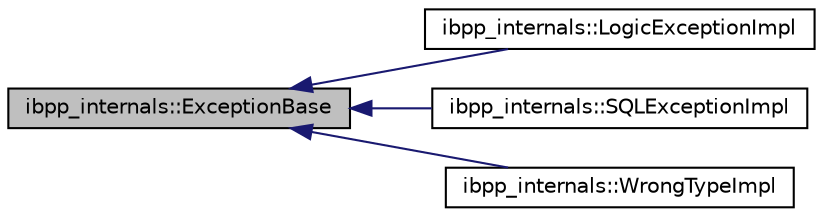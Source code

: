 digraph "ibpp_internals::ExceptionBase"
{
 // LATEX_PDF_SIZE
  edge [fontname="Helvetica",fontsize="10",labelfontname="Helvetica",labelfontsize="10"];
  node [fontname="Helvetica",fontsize="10",shape=record];
  rankdir="LR";
  Node1 [label="ibpp_internals::ExceptionBase",height=0.2,width=0.4,color="black", fillcolor="grey75", style="filled", fontcolor="black",tooltip=" "];
  Node1 -> Node2 [dir="back",color="midnightblue",fontsize="10",style="solid",fontname="Helvetica"];
  Node2 [label="ibpp_internals::LogicExceptionImpl",height=0.2,width=0.4,color="black", fillcolor="white", style="filled",URL="$classibpp__internals_1_1LogicExceptionImpl.html",tooltip=" "];
  Node1 -> Node3 [dir="back",color="midnightblue",fontsize="10",style="solid",fontname="Helvetica"];
  Node3 [label="ibpp_internals::SQLExceptionImpl",height=0.2,width=0.4,color="black", fillcolor="white", style="filled",URL="$classibpp__internals_1_1SQLExceptionImpl.html",tooltip=" "];
  Node1 -> Node4 [dir="back",color="midnightblue",fontsize="10",style="solid",fontname="Helvetica"];
  Node4 [label="ibpp_internals::WrongTypeImpl",height=0.2,width=0.4,color="black", fillcolor="white", style="filled",URL="$classibpp__internals_1_1WrongTypeImpl.html",tooltip=" "];
}

